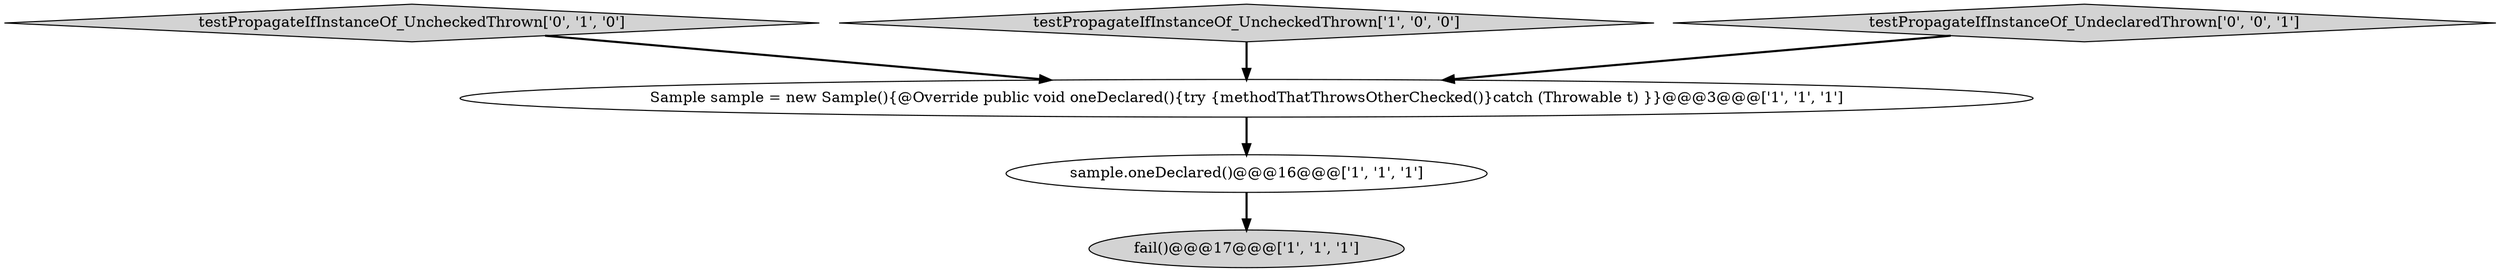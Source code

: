 digraph {
2 [style = filled, label = "fail()@@@17@@@['1', '1', '1']", fillcolor = lightgray, shape = ellipse image = "AAA0AAABBB1BBB"];
4 [style = filled, label = "testPropagateIfInstanceOf_UncheckedThrown['0', '1', '0']", fillcolor = lightgray, shape = diamond image = "AAA0AAABBB2BBB"];
1 [style = filled, label = "testPropagateIfInstanceOf_UncheckedThrown['1', '0', '0']", fillcolor = lightgray, shape = diamond image = "AAA0AAABBB1BBB"];
5 [style = filled, label = "testPropagateIfInstanceOf_UndeclaredThrown['0', '0', '1']", fillcolor = lightgray, shape = diamond image = "AAA0AAABBB3BBB"];
0 [style = filled, label = "sample.oneDeclared()@@@16@@@['1', '1', '1']", fillcolor = white, shape = ellipse image = "AAA0AAABBB1BBB"];
3 [style = filled, label = "Sample sample = new Sample(){@Override public void oneDeclared(){try {methodThatThrowsOtherChecked()}catch (Throwable t) }}@@@3@@@['1', '1', '1']", fillcolor = white, shape = ellipse image = "AAA0AAABBB1BBB"];
5->3 [style = bold, label=""];
1->3 [style = bold, label=""];
0->2 [style = bold, label=""];
3->0 [style = bold, label=""];
4->3 [style = bold, label=""];
}
